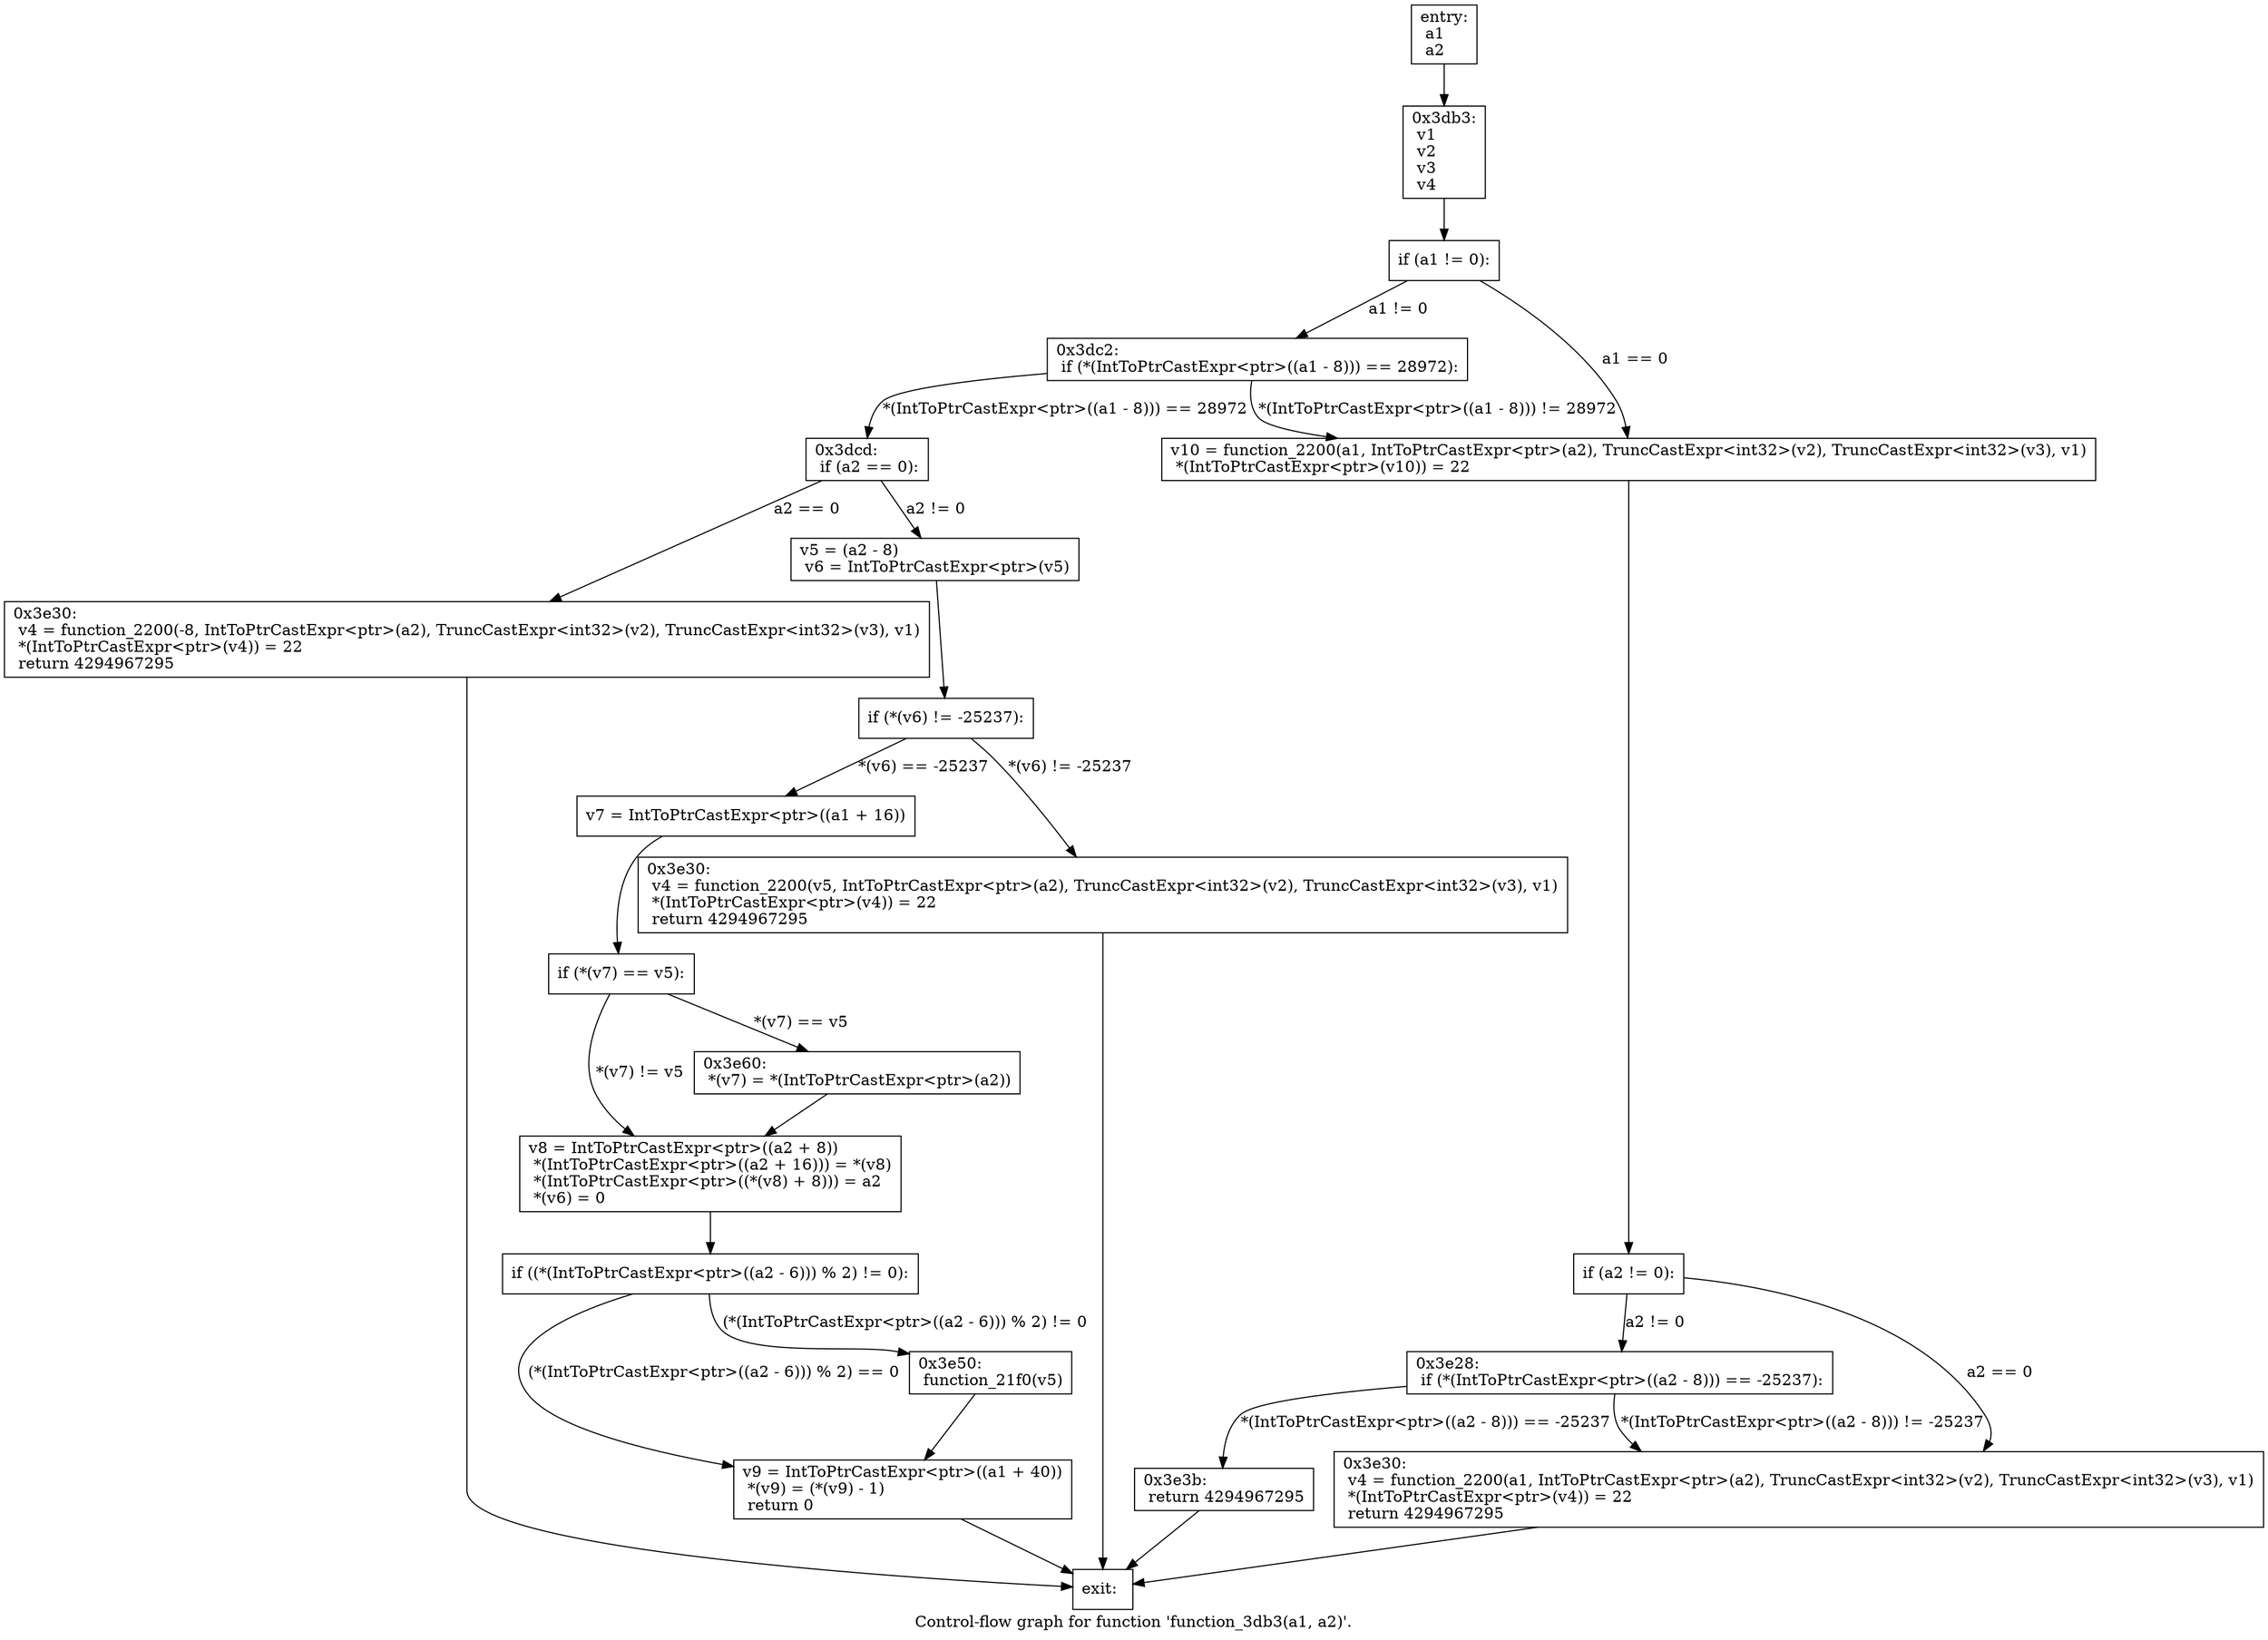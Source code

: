digraph "Control-flow graph for function 'function_3db3(a1, a2)'." {
  label="Control-flow graph for function 'function_3db3(a1, a2)'.";
  node [shape=record];

  Node0796FF40 [label="{entry:\l  a1\l  a2\l}"];
  Node0796FF40 -> Node07970408;
  Node07970408 [label="{0x3db3:\l  v1\l  v2\l  v3\l  v4\l}"];
  Node07970408 -> Node0796FF88;
  Node0796FF88 [label="{  if (a1 != 0):\l}"];
  Node0796FF88 -> Node0796FFD0 [label="a1 != 0"];
  Node0796FF88 -> Node0796FEB0 [label="a1 == 0"];
  Node0796FFD0 [label="{0x3dc2:\l  if (*(IntToPtrCastExpr\<ptr\>((a1 - 8))) == 28972):\l}"];
  Node0796FFD0 -> Node079703C0 [label="*(IntToPtrCastExpr\<ptr\>((a1 - 8))) == 28972"];
  Node0796FFD0 -> Node0796FEB0 [label="*(IntToPtrCastExpr\<ptr\>((a1 - 8))) != 28972"];
  Node0796FEB0 [label="{  v10 = function_2200(a1, IntToPtrCastExpr\<ptr\>(a2), TruncCastExpr\<int32\>(v2), TruncCastExpr\<int32\>(v3), v1)\l  *(IntToPtrCastExpr\<ptr\>(v10)) = 22\l}"];
  Node0796FEB0 -> Node0796FC70;
  Node079703C0 [label="{0x3dcd:\l  if (a2 == 0):\l}"];
  Node079703C0 -> Node07970C30 [label="a2 == 0"];
  Node079703C0 -> Node079701C8 [label="a2 != 0"];
  Node0796FC70 [label="{  if (a2 != 0):\l}"];
  Node0796FC70 -> Node0796FC28 [label="a2 != 0"];
  Node0796FC70 -> Node0796FD48 [label="a2 == 0"];
  Node07970C30 [label="{0x3e30:\l  v4 = function_2200(-8, IntToPtrCastExpr\<ptr\>(a2), TruncCastExpr\<int32\>(v2), TruncCastExpr\<int32\>(v3), v1)\l  *(IntToPtrCastExpr\<ptr\>(v4)) = 22\l  return 4294967295\l}"];
  Node07970C30 -> Node07970180;
  Node079701C8 [label="{  v5 = (a2 - 8)\l  v6 = IntToPtrCastExpr\<ptr\>(v5)\l}"];
  Node079701C8 -> Node0796FD00;
  Node0796FC28 [label="{0x3e28:\l  if (*(IntToPtrCastExpr\<ptr\>((a2 - 8))) == -25237):\l}"];
  Node0796FC28 -> Node079708D0 [label="*(IntToPtrCastExpr\<ptr\>((a2 - 8))) == -25237"];
  Node0796FC28 -> Node0796FD48 [label="*(IntToPtrCastExpr\<ptr\>((a2 - 8))) != -25237"];
  Node0796FD48 [label="{0x3e30:\l  v4 = function_2200(a1, IntToPtrCastExpr\<ptr\>(a2), TruncCastExpr\<int32\>(v2), TruncCastExpr\<int32\>(v3), v1)\l  *(IntToPtrCastExpr\<ptr\>(v4)) = 22\l  return 4294967295\l}"];
  Node0796FD48 -> Node07970180;
  Node07970180 [label="{exit:\l}"];
  Node0796FD00 [label="{  if (*(v6) != -25237):\l}"];
  Node0796FD00 -> Node07970960 [label="*(v6) != -25237"];
  Node0796FD00 -> Node07970210 [label="*(v6) == -25237"];
  Node079708D0 [label="{0x3e3b:\l  return 4294967295\l}"];
  Node079708D0 -> Node07970180;
  Node07970960 [label="{0x3e30:\l  v4 = function_2200(v5, IntToPtrCastExpr\<ptr\>(a2), TruncCastExpr\<int32\>(v2), TruncCastExpr\<int32\>(v3), v1)\l  *(IntToPtrCastExpr\<ptr\>(v4)) = 22\l  return 4294967295\l}"];
  Node07970960 -> Node07970180;
  Node07970210 [label="{  v7 = IntToPtrCastExpr\<ptr\>((a1 + 16))\l}"];
  Node07970210 -> Node07970258;
  Node07970258 [label="{  if (*(v7) == v5):\l}"];
  Node07970258 -> Node079704E0 [label="*(v7) == v5"];
  Node07970258 -> Node07970378 [label="*(v7) != v5"];
  Node079704E0 [label="{0x3e60:\l  *(v7) = *(IntToPtrCastExpr\<ptr\>(a2))\l}"];
  Node079704E0 -> Node07970378;
  Node07970378 [label="{  v8 = IntToPtrCastExpr\<ptr\>((a2 + 8))\l  *(IntToPtrCastExpr\<ptr\>((a2 + 16))) = *(v8)\l  *(IntToPtrCastExpr\<ptr\>((*(v8) + 8))) = a2\l  *(v6) = 0\l}"];
  Node07970378 -> Node0796FB98;
  Node0796FB98 [label="{  if ((*(IntToPtrCastExpr\<ptr\>((a2 - 6))) % 2) != 0):\l}"];
  Node0796FB98 -> Node07970C78 [label="(*(IntToPtrCastExpr\<ptr\>((a2 - 6))) % 2) != 0"];
  Node0796FB98 -> Node079706D8 [label="(*(IntToPtrCastExpr\<ptr\>((a2 - 6))) % 2) == 0"];
  Node07970C78 [label="{0x3e50:\l  function_21f0(v5)\l}"];
  Node07970C78 -> Node079706D8;
  Node079706D8 [label="{  v9 = IntToPtrCastExpr\<ptr\>((a1 + 40))\l  *(v9) = (*(v9) - 1)\l  return 0\l}"];
  Node079706D8 -> Node07970180;

}
